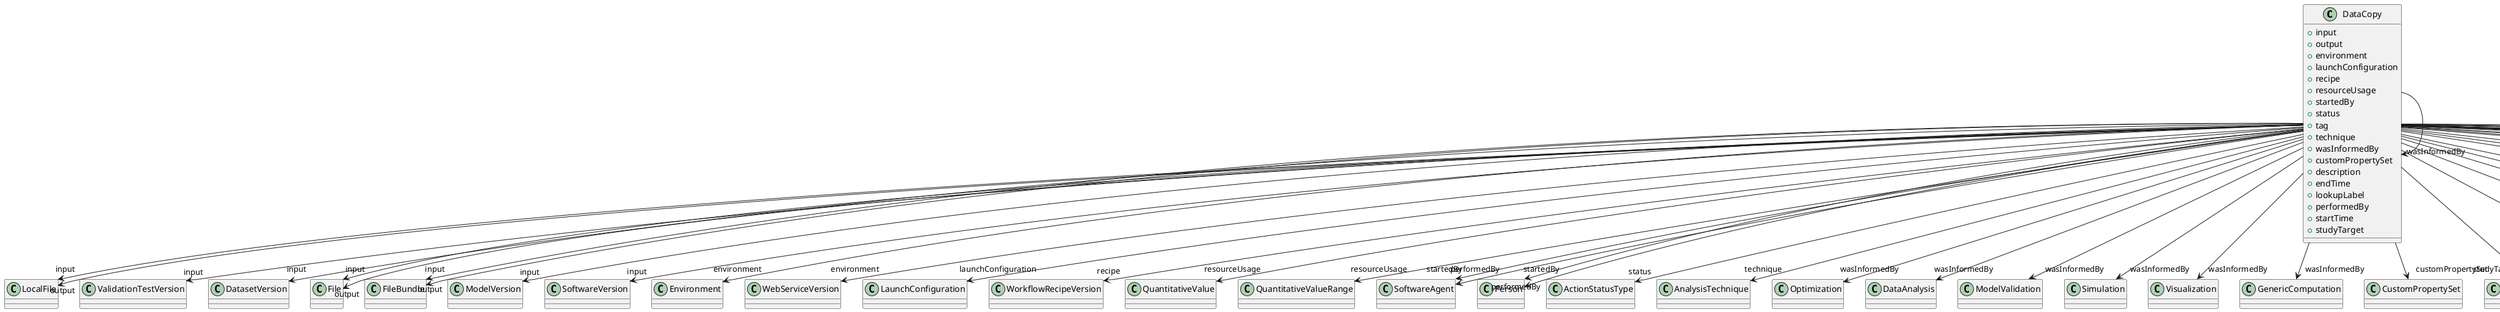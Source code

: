 @startuml
class DataCopy {
+input
+output
+environment
+launchConfiguration
+recipe
+resourceUsage
+startedBy
+status
+tag
+technique
+wasInformedBy
+customPropertySet
+description
+endTime
+lookupLabel
+performedBy
+startTime
+studyTarget

}
DataCopy -d-> "input" LocalFile
DataCopy -d-> "input" ValidationTestVersion
DataCopy -d-> "input" DatasetVersion
DataCopy -d-> "input" File
DataCopy -d-> "input" FileBundle
DataCopy -d-> "input" ModelVersion
DataCopy -d-> "input" SoftwareVersion
DataCopy -d-> "output" LocalFile
DataCopy -d-> "output" File
DataCopy -d-> "output" FileBundle
DataCopy -d-> "environment" Environment
DataCopy -d-> "environment" WebServiceVersion
DataCopy -d-> "launchConfiguration" LaunchConfiguration
DataCopy -d-> "recipe" WorkflowRecipeVersion
DataCopy -d-> "resourceUsage" QuantitativeValue
DataCopy -d-> "resourceUsage" QuantitativeValueRange
DataCopy -d-> "startedBy" SoftwareAgent
DataCopy -d-> "startedBy" Person
DataCopy -d-> "status" ActionStatusType
DataCopy -d-> "technique" AnalysisTechnique
DataCopy -d-> "wasInformedBy" Optimization
DataCopy -d-> "wasInformedBy" DataAnalysis
DataCopy -d-> "wasInformedBy" ModelValidation
DataCopy -d-> "wasInformedBy" Simulation
DataCopy -d-> "wasInformedBy" DataCopy
DataCopy -d-> "wasInformedBy" Visualization
DataCopy -d-> "wasInformedBy" GenericComputation
DataCopy -d-> "customPropertySet" CustomPropertySet
DataCopy -d-> "performedBy" SoftwareAgent
DataCopy -d-> "performedBy" Person
DataCopy -d-> "studyTarget" ParcellationEntityVersion
DataCopy -d-> "studyTarget" ParcellationEntity
DataCopy -d-> "studyTarget" CustomAnatomicalEntity
DataCopy -d-> "studyTarget" BreedingType
DataCopy -d-> "studyTarget" OlfactoryStimulusType
DataCopy -d-> "studyTarget" GustatoryStimulusType
DataCopy -d-> "studyTarget" BiologicalOrder
DataCopy -d-> "studyTarget" TermSuggestion
DataCopy -d-> "studyTarget" Disease
DataCopy -d-> "studyTarget" AuditoryStimulusType
DataCopy -d-> "studyTarget" SubcellularEntity
DataCopy -d-> "studyTarget" CellCultureType
DataCopy -d-> "studyTarget" Species
DataCopy -d-> "studyTarget" UBERONParcellation
DataCopy -d-> "studyTarget" MolecularEntity
DataCopy -d-> "studyTarget" ElectricalStimulusType
DataCopy -d-> "studyTarget" GeneticStrainType
DataCopy -d-> "studyTarget" OrganismSystem
DataCopy -d-> "studyTarget" Organ
DataCopy -d-> "studyTarget" OpticalStimulusType
DataCopy -d-> "studyTarget" DiseaseModel
DataCopy -d-> "studyTarget" VisualStimulusType
DataCopy -d-> "studyTarget" Handedness
DataCopy -d-> "studyTarget" CellType
DataCopy -d-> "studyTarget" BiologicalSex
DataCopy -d-> "studyTarget" OrganismSubstance
DataCopy -d-> "studyTarget" TactileStimulusType

@enduml